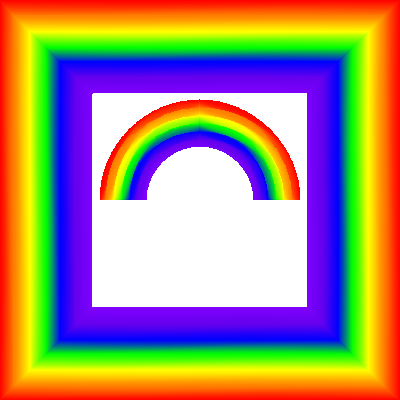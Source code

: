 size(200);

pen indigo=rgb(102/255,0,238/255);

void rainbow(path g) {
  draw(new path[] {scale(1.3)*g,scale(1.2)*g,scale(1.1)*g,g,
                     scale(0.9)*g,scale(0.8)*g,scale(0.7)*g},
    new pen[] {red,orange,yellow,green,blue,indigo,purple});
}

rainbow((1,0){N}..(0,1){W}..{S}(-1,0));
rainbow(scale(4)*shift(-0.5,-0.5)*unitsquare);
